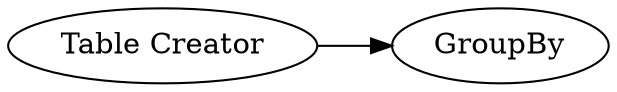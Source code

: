 digraph {
	"-5568292324808851033_647" [label="Table Creator"]
	"-5568292324808851033_646" [label=GroupBy]
	"-5568292324808851033_647" -> "-5568292324808851033_646"
	rankdir=LR
}
